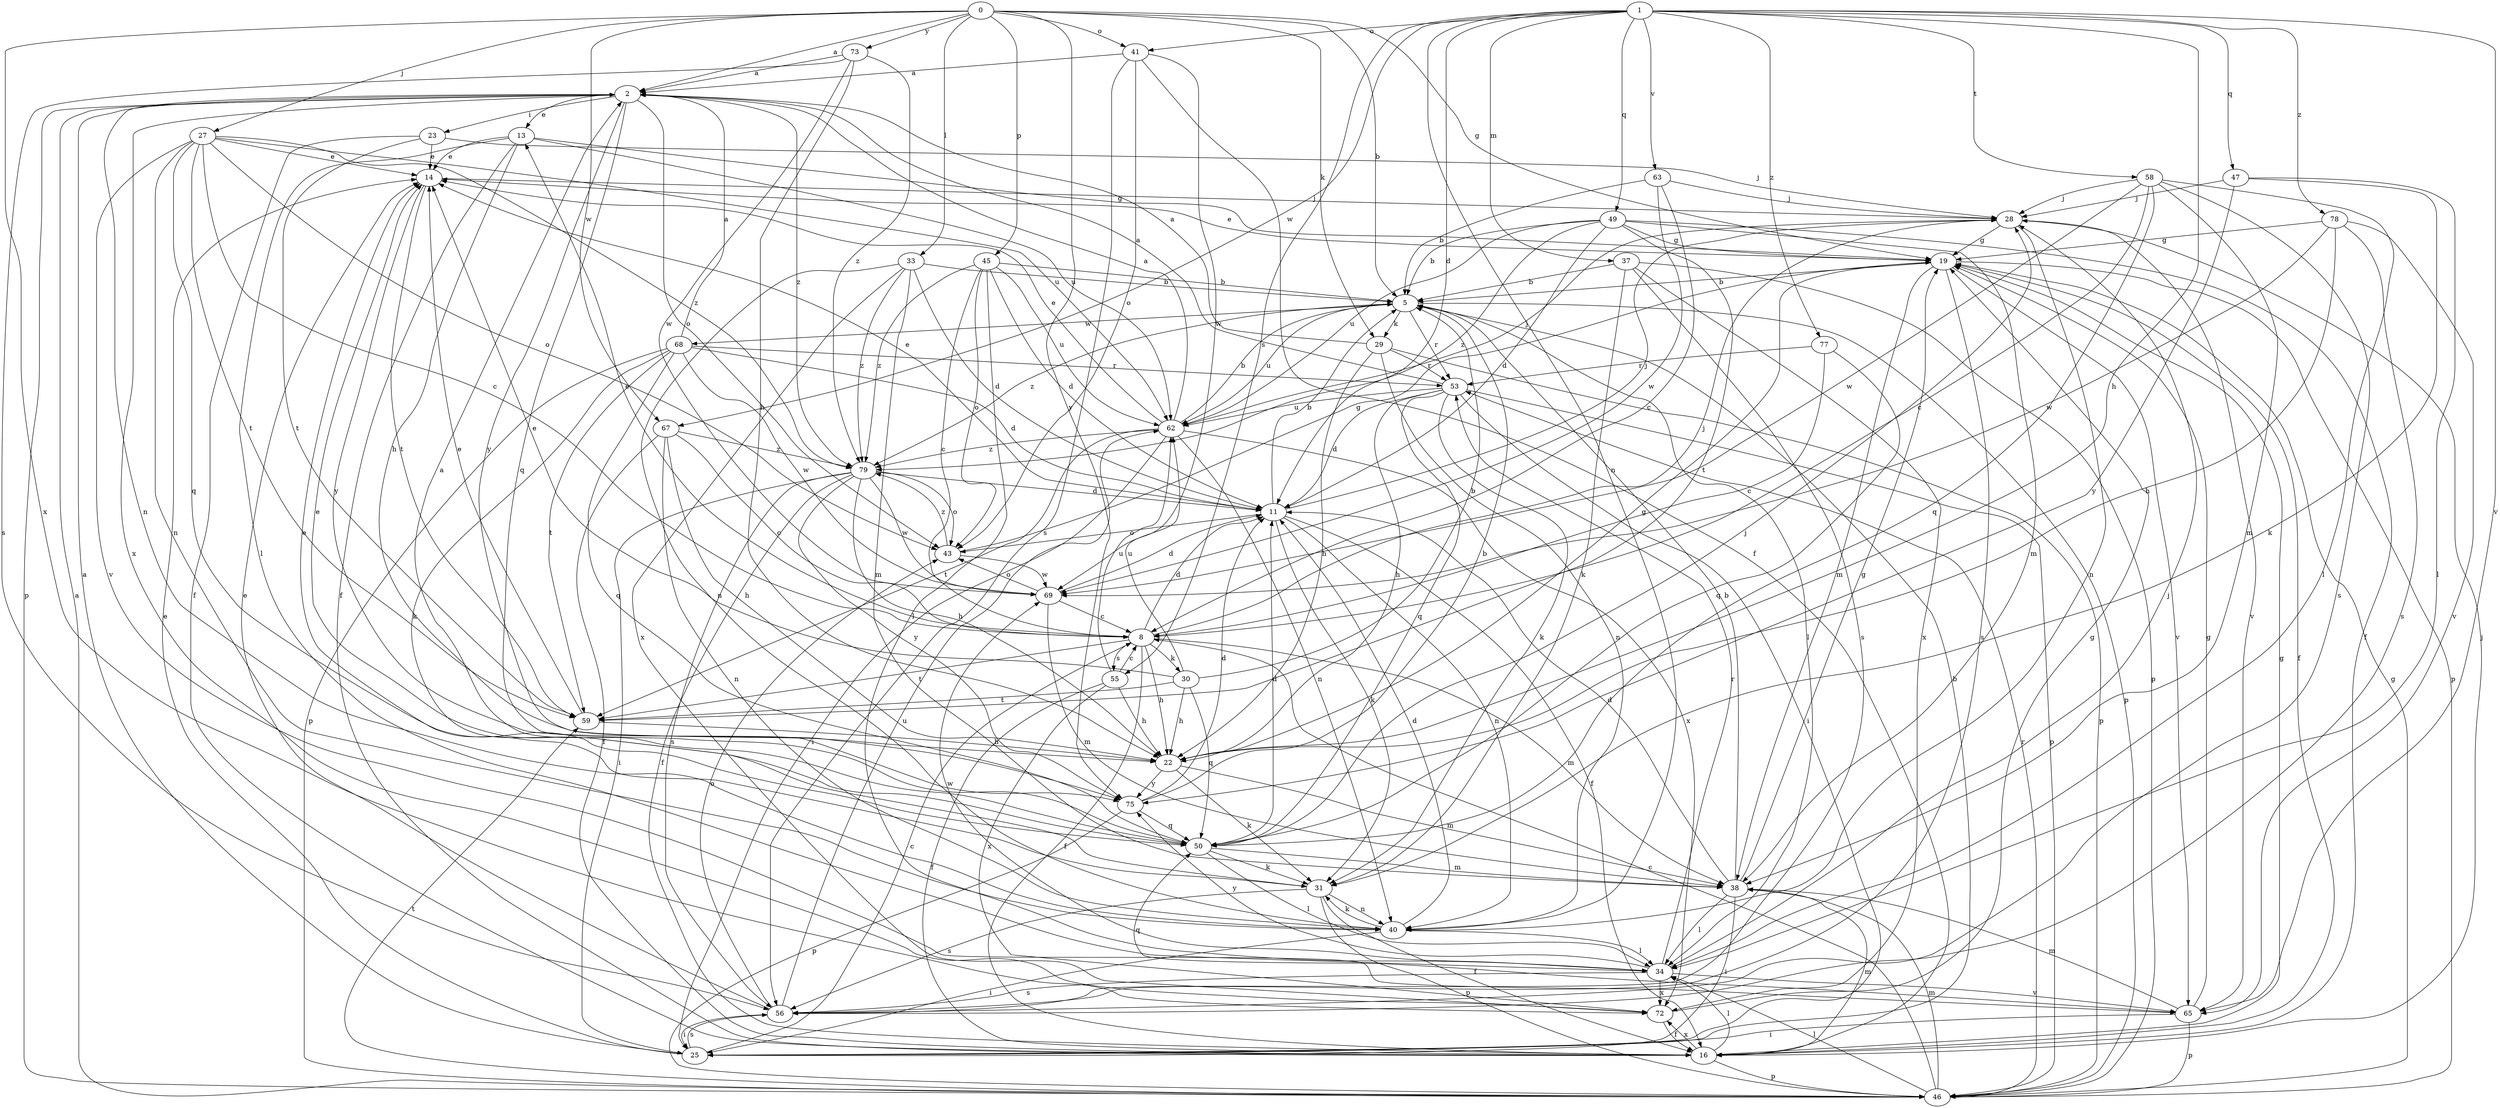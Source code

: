 strict digraph  {
0;
1;
2;
5;
8;
11;
13;
14;
16;
19;
22;
23;
25;
27;
28;
29;
30;
31;
33;
34;
37;
38;
40;
41;
43;
45;
46;
47;
49;
50;
53;
55;
56;
58;
59;
62;
63;
65;
67;
68;
69;
72;
73;
75;
77;
78;
79;
0 -> 2  [label=a];
0 -> 5  [label=b];
0 -> 19  [label=g];
0 -> 27  [label=j];
0 -> 29  [label=k];
0 -> 33  [label=l];
0 -> 41  [label=o];
0 -> 45  [label=p];
0 -> 67  [label=w];
0 -> 72  [label=x];
0 -> 73  [label=y];
0 -> 75  [label=y];
1 -> 11  [label=d];
1 -> 22  [label=h];
1 -> 37  [label=m];
1 -> 40  [label=n];
1 -> 41  [label=o];
1 -> 47  [label=q];
1 -> 49  [label=q];
1 -> 55  [label=s];
1 -> 58  [label=t];
1 -> 63  [label=v];
1 -> 65  [label=v];
1 -> 67  [label=w];
1 -> 77  [label=z];
1 -> 78  [label=z];
2 -> 13  [label=e];
2 -> 23  [label=i];
2 -> 40  [label=n];
2 -> 43  [label=o];
2 -> 46  [label=p];
2 -> 50  [label=q];
2 -> 72  [label=x];
2 -> 75  [label=y];
2 -> 79  [label=z];
5 -> 29  [label=k];
5 -> 34  [label=l];
5 -> 46  [label=p];
5 -> 53  [label=r];
5 -> 62  [label=u];
5 -> 68  [label=w];
5 -> 79  [label=z];
8 -> 11  [label=d];
8 -> 13  [label=e];
8 -> 16  [label=f];
8 -> 22  [label=h];
8 -> 28  [label=j];
8 -> 30  [label=k];
8 -> 38  [label=m];
8 -> 55  [label=s];
8 -> 59  [label=t];
11 -> 5  [label=b];
11 -> 14  [label=e];
11 -> 16  [label=f];
11 -> 28  [label=j];
11 -> 31  [label=k];
11 -> 40  [label=n];
11 -> 43  [label=o];
13 -> 14  [label=e];
13 -> 16  [label=f];
13 -> 19  [label=g];
13 -> 22  [label=h];
13 -> 34  [label=l];
13 -> 62  [label=u];
14 -> 28  [label=j];
14 -> 59  [label=t];
14 -> 75  [label=y];
16 -> 19  [label=g];
16 -> 28  [label=j];
16 -> 34  [label=l];
16 -> 38  [label=m];
16 -> 46  [label=p];
16 -> 72  [label=x];
19 -> 5  [label=b];
19 -> 14  [label=e];
19 -> 16  [label=f];
19 -> 38  [label=m];
19 -> 46  [label=p];
19 -> 56  [label=s];
19 -> 65  [label=v];
22 -> 19  [label=g];
22 -> 31  [label=k];
22 -> 38  [label=m];
22 -> 75  [label=y];
23 -> 14  [label=e];
23 -> 16  [label=f];
23 -> 28  [label=j];
23 -> 59  [label=t];
25 -> 2  [label=a];
25 -> 5  [label=b];
25 -> 8  [label=c];
25 -> 14  [label=e];
25 -> 56  [label=s];
27 -> 8  [label=c];
27 -> 14  [label=e];
27 -> 40  [label=n];
27 -> 43  [label=o];
27 -> 50  [label=q];
27 -> 59  [label=t];
27 -> 62  [label=u];
27 -> 65  [label=v];
27 -> 79  [label=z];
28 -> 19  [label=g];
28 -> 40  [label=n];
28 -> 65  [label=v];
29 -> 2  [label=a];
29 -> 22  [label=h];
29 -> 40  [label=n];
29 -> 46  [label=p];
29 -> 53  [label=r];
30 -> 5  [label=b];
30 -> 14  [label=e];
30 -> 22  [label=h];
30 -> 50  [label=q];
30 -> 59  [label=t];
30 -> 62  [label=u];
31 -> 14  [label=e];
31 -> 16  [label=f];
31 -> 40  [label=n];
31 -> 46  [label=p];
31 -> 56  [label=s];
33 -> 5  [label=b];
33 -> 11  [label=d];
33 -> 38  [label=m];
33 -> 40  [label=n];
33 -> 72  [label=x];
33 -> 79  [label=z];
34 -> 28  [label=j];
34 -> 53  [label=r];
34 -> 56  [label=s];
34 -> 65  [label=v];
34 -> 69  [label=w];
34 -> 72  [label=x];
34 -> 75  [label=y];
37 -> 5  [label=b];
37 -> 31  [label=k];
37 -> 46  [label=p];
37 -> 56  [label=s];
37 -> 72  [label=x];
38 -> 5  [label=b];
38 -> 11  [label=d];
38 -> 19  [label=g];
38 -> 25  [label=i];
38 -> 34  [label=l];
40 -> 11  [label=d];
40 -> 25  [label=i];
40 -> 31  [label=k];
40 -> 34  [label=l];
41 -> 2  [label=a];
41 -> 16  [label=f];
41 -> 43  [label=o];
41 -> 56  [label=s];
41 -> 69  [label=w];
43 -> 19  [label=g];
43 -> 69  [label=w];
43 -> 79  [label=z];
45 -> 5  [label=b];
45 -> 8  [label=c];
45 -> 11  [label=d];
45 -> 34  [label=l];
45 -> 43  [label=o];
45 -> 62  [label=u];
45 -> 79  [label=z];
46 -> 2  [label=a];
46 -> 8  [label=c];
46 -> 19  [label=g];
46 -> 34  [label=l];
46 -> 38  [label=m];
46 -> 53  [label=r];
46 -> 59  [label=t];
47 -> 28  [label=j];
47 -> 31  [label=k];
47 -> 34  [label=l];
47 -> 75  [label=y];
49 -> 5  [label=b];
49 -> 11  [label=d];
49 -> 16  [label=f];
49 -> 19  [label=g];
49 -> 38  [label=m];
49 -> 59  [label=t];
49 -> 62  [label=u];
49 -> 79  [label=z];
50 -> 2  [label=a];
50 -> 11  [label=d];
50 -> 14  [label=e];
50 -> 28  [label=j];
50 -> 31  [label=k];
50 -> 34  [label=l];
50 -> 38  [label=m];
53 -> 2  [label=a];
53 -> 11  [label=d];
53 -> 22  [label=h];
53 -> 25  [label=i];
53 -> 31  [label=k];
53 -> 46  [label=p];
53 -> 50  [label=q];
53 -> 62  [label=u];
55 -> 8  [label=c];
55 -> 16  [label=f];
55 -> 22  [label=h];
55 -> 62  [label=u];
55 -> 72  [label=x];
56 -> 14  [label=e];
56 -> 25  [label=i];
56 -> 43  [label=o];
56 -> 62  [label=u];
58 -> 8  [label=c];
58 -> 28  [label=j];
58 -> 34  [label=l];
58 -> 38  [label=m];
58 -> 50  [label=q];
58 -> 56  [label=s];
58 -> 69  [label=w];
59 -> 14  [label=e];
59 -> 22  [label=h];
62 -> 2  [label=a];
62 -> 5  [label=b];
62 -> 14  [label=e];
62 -> 25  [label=i];
62 -> 28  [label=j];
62 -> 40  [label=n];
62 -> 59  [label=t];
62 -> 72  [label=x];
62 -> 79  [label=z];
63 -> 5  [label=b];
63 -> 8  [label=c];
63 -> 28  [label=j];
63 -> 69  [label=w];
65 -> 19  [label=g];
65 -> 25  [label=i];
65 -> 38  [label=m];
65 -> 46  [label=p];
65 -> 50  [label=q];
67 -> 8  [label=c];
67 -> 16  [label=f];
67 -> 22  [label=h];
67 -> 40  [label=n];
67 -> 79  [label=z];
68 -> 2  [label=a];
68 -> 11  [label=d];
68 -> 31  [label=k];
68 -> 46  [label=p];
68 -> 50  [label=q];
68 -> 53  [label=r];
68 -> 59  [label=t];
68 -> 69  [label=w];
69 -> 8  [label=c];
69 -> 11  [label=d];
69 -> 38  [label=m];
69 -> 43  [label=o];
72 -> 16  [label=f];
72 -> 19  [label=g];
73 -> 2  [label=a];
73 -> 22  [label=h];
73 -> 56  [label=s];
73 -> 69  [label=w];
73 -> 79  [label=z];
75 -> 5  [label=b];
75 -> 11  [label=d];
75 -> 46  [label=p];
75 -> 50  [label=q];
77 -> 8  [label=c];
77 -> 50  [label=q];
77 -> 53  [label=r];
78 -> 19  [label=g];
78 -> 22  [label=h];
78 -> 56  [label=s];
78 -> 65  [label=v];
78 -> 69  [label=w];
79 -> 11  [label=d];
79 -> 16  [label=f];
79 -> 22  [label=h];
79 -> 25  [label=i];
79 -> 43  [label=o];
79 -> 56  [label=s];
79 -> 69  [label=w];
79 -> 75  [label=y];
}
